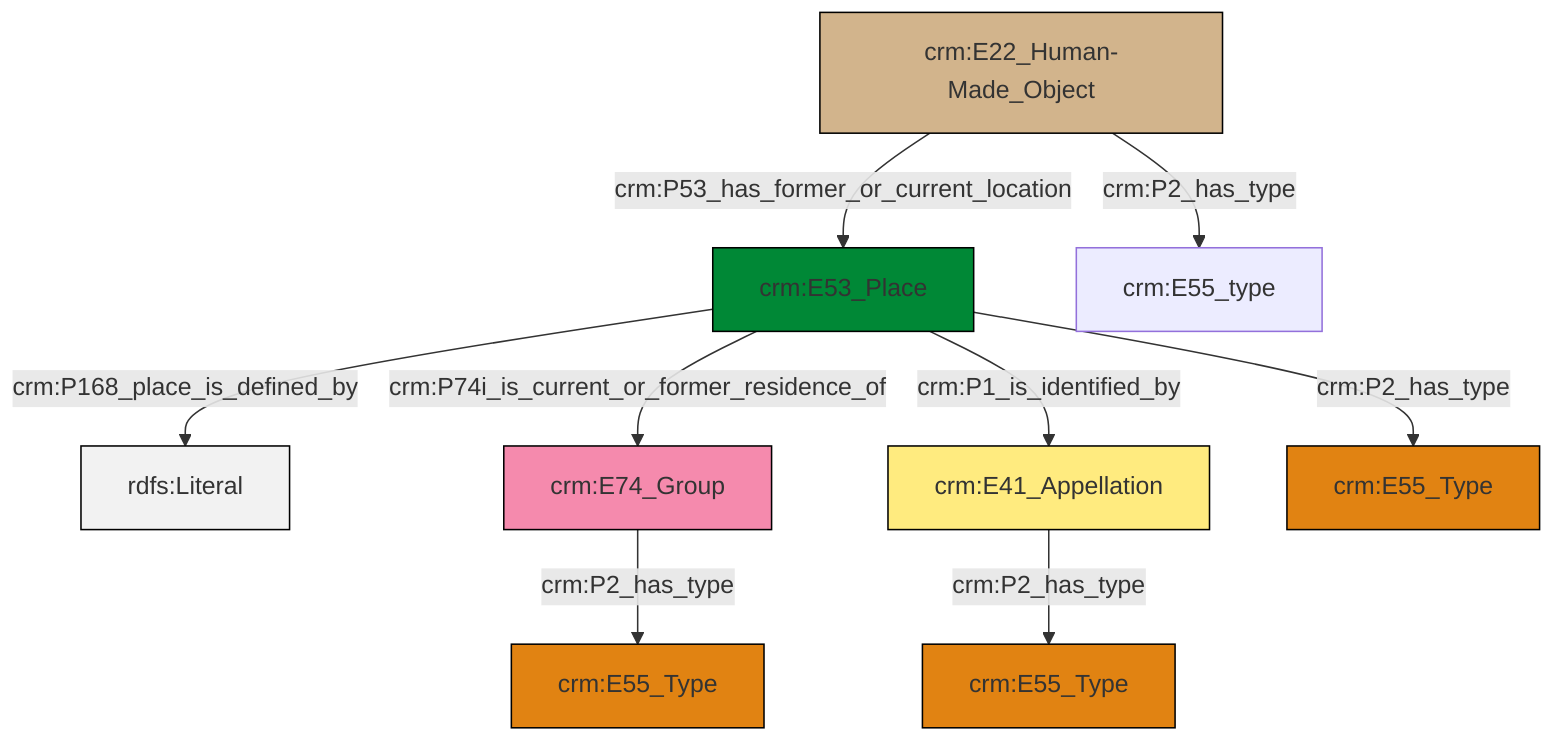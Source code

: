 graph TD
classDef Literal fill:#f2f2f2,stroke:#000000;
classDef CRM_Entity fill:#FFFFFF,stroke:#000000;
classDef Temporal_Entity fill:#00C9E6, stroke:#000000;
classDef Type fill:#E18312, stroke:#000000;
classDef Time-Span fill:#2C9C91, stroke:#000000;
classDef Appellation fill:#FFEB7F, stroke:#000000;
classDef Place fill:#008836, stroke:#000000;
classDef Persistent_Item fill:#B266B2, stroke:#000000;
classDef Conceptual_Object fill:#FFD700, stroke:#000000;
classDef Physical_Thing fill:#D2B48C, stroke:#000000;
classDef Actor fill:#f58aad, stroke:#000000;
classDef PC_Classes fill:#4ce600, stroke:#000000;
classDef Multi fill:#cccccc,stroke:#000000;

0["crm:E53_Place"]:::Place -->|crm:P168_place_is_defined_by| 1[rdfs:Literal]:::Literal
0["crm:E53_Place"]:::Place -->|crm:P74i_is_current_or_former_residence_of| 4["crm:E74_Group"]:::Actor
4["crm:E74_Group"]:::Actor -->|crm:P2_has_type| 2["crm:E55_Type"]:::Type
0["crm:E53_Place"]:::Place -->|crm:P1_is_identified_by| 7["crm:E41_Appellation"]:::Appellation
10["crm:E22_Human-Made_Object"]:::Physical_Thing -->|crm:P2_has_type| 13["crm:E55_type"]:::Default
7["crm:E41_Appellation"]:::Appellation -->|crm:P2_has_type| 5["crm:E55_Type"]:::Type
0["crm:E53_Place"]:::Place -->|crm:P2_has_type| 15["crm:E55_Type"]:::Type
10["crm:E22_Human-Made_Object"]:::Physical_Thing -->|crm:P53_has_former_or_current_location| 0["crm:E53_Place"]:::Place